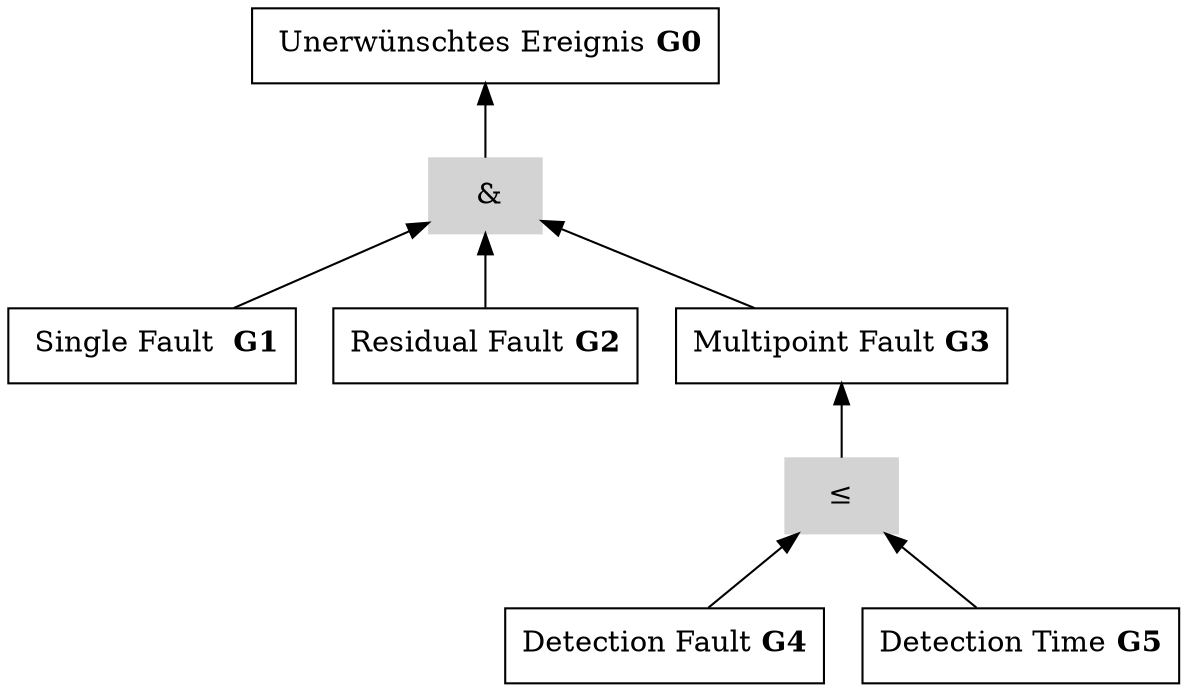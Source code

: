 digraph myGraph
{
rankdir=BT;
G0 [label =  < Unerwünschtes Ereignis <b>G0</b><br/>>,  shape=box,];
A0 [label =  < &amp;>,  shape=box, color=lightgray, style=filled];
O0 [label =  < &le; >,  shape=box, color=lightgray, style=filled];
G1 [label =  < Single Fault  <b>G1</b><br/>>,  shape=box,];
G2 [label =  <Residual Fault <b>G2</b><br/>>,  shape=box,];
G3 [label =  <Multipoint Fault <b>G3</b><br/>>,  shape=box,];
G4 [label =  <Detection Fault <b>G4</b><br/>>,  shape=box,];
G5 [label =  <Detection Time <b>G5</b><br/>>,  shape=box,];
A0 -> G0;
   G1 -> A0;
   G2 -> A0;
   G3 -> A0;
      O0 -> G3;
   G4 -> O0;
   G5 -> O0;
}

